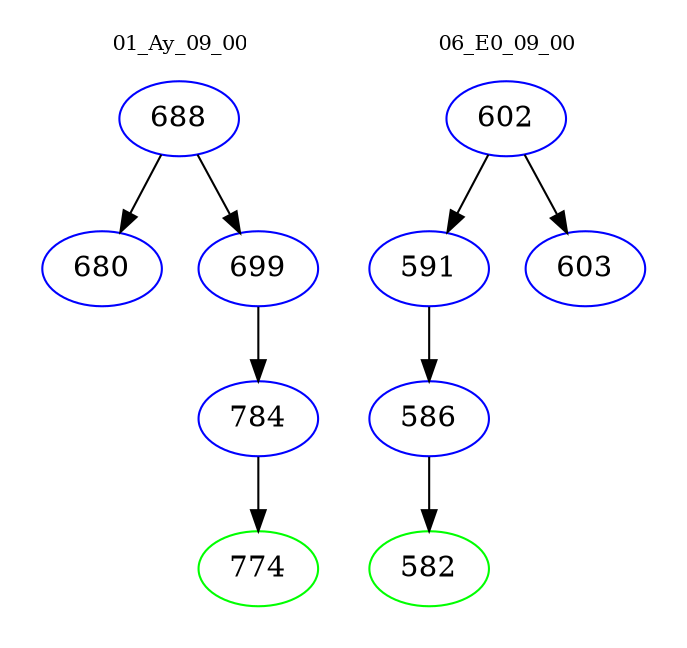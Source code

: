 digraph{
subgraph cluster_0 {
color = white
label = "01_Ay_09_00";
fontsize=10;
T0_688 [label="688", color="blue"]
T0_688 -> T0_680 [color="black"]
T0_680 [label="680", color="blue"]
T0_688 -> T0_699 [color="black"]
T0_699 [label="699", color="blue"]
T0_699 -> T0_784 [color="black"]
T0_784 [label="784", color="blue"]
T0_784 -> T0_774 [color="black"]
T0_774 [label="774", color="green"]
}
subgraph cluster_1 {
color = white
label = "06_E0_09_00";
fontsize=10;
T1_602 [label="602", color="blue"]
T1_602 -> T1_591 [color="black"]
T1_591 [label="591", color="blue"]
T1_591 -> T1_586 [color="black"]
T1_586 [label="586", color="blue"]
T1_586 -> T1_582 [color="black"]
T1_582 [label="582", color="green"]
T1_602 -> T1_603 [color="black"]
T1_603 [label="603", color="blue"]
}
}
